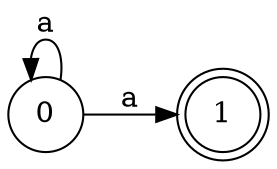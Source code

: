 digraph finite_state_machine {
	rankdir=LR;
	size="8,5"
	node [shape = doublecircle]; 1;
	node [shape = circle];
	0 -> 1 [ label = "a" ];
	0 -> 0 [ label = "a", dir = back ];
}
